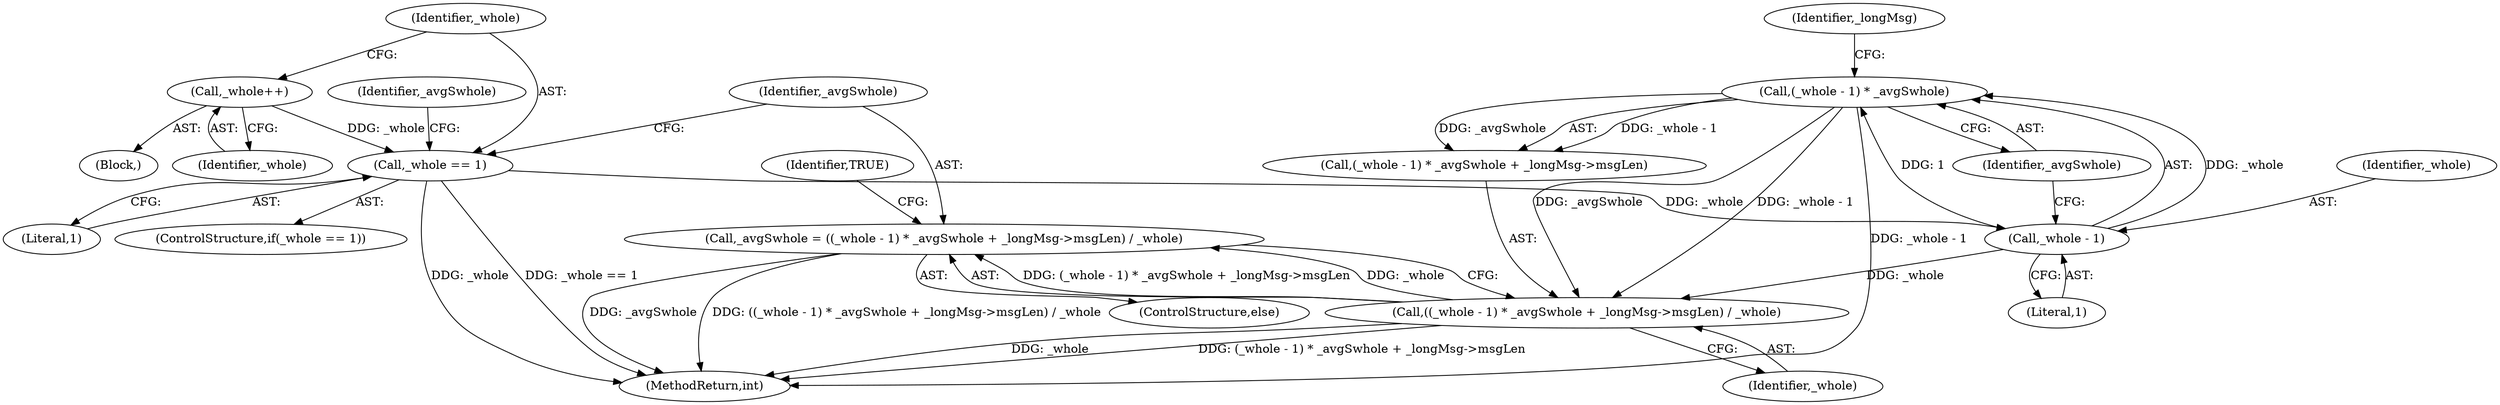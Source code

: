 digraph "0_htcondor_5e5571d1a431eb3c61977b6dd6ec90186ef79867_2@integer" {
"1000434" [label="(Call,_avgSwhole = ((_whole - 1) * _avgSwhole + _longMsg->msgLen) / _whole)"];
"1000436" [label="(Call,((_whole - 1) * _avgSwhole + _longMsg->msgLen) / _whole)"];
"1000438" [label="(Call,(_whole - 1) * _avgSwhole)"];
"1000439" [label="(Call,_whole - 1)"];
"1000425" [label="(Call,_whole == 1)"];
"1000422" [label="(Call,_whole++)"];
"1000434" [label="(Call,_avgSwhole = ((_whole - 1) * _avgSwhole + _longMsg->msgLen) / _whole)"];
"1000448" [label="(Identifier,TRUE)"];
"1000438" [label="(Call,(_whole - 1) * _avgSwhole)"];
"1000440" [label="(Identifier,_whole)"];
"1000429" [label="(Identifier,_avgSwhole)"];
"1000441" [label="(Literal,1)"];
"1000446" [label="(Identifier,_whole)"];
"1000426" [label="(Identifier,_whole)"];
"1000422" [label="(Call,_whole++)"];
"1000433" [label="(ControlStructure,else)"];
"1000427" [label="(Literal,1)"];
"1000437" [label="(Call,(_whole - 1) * _avgSwhole + _longMsg->msgLen)"];
"1000444" [label="(Identifier,_longMsg)"];
"1000423" [label="(Identifier,_whole)"];
"1000435" [label="(Identifier,_avgSwhole)"];
"1000442" [label="(Identifier,_avgSwhole)"];
"1000425" [label="(Call,_whole == 1)"];
"1000439" [label="(Call,_whole - 1)"];
"1000424" [label="(ControlStructure,if(_whole == 1))"];
"1000436" [label="(Call,((_whole - 1) * _avgSwhole + _longMsg->msgLen) / _whole)"];
"1000490" [label="(MethodReturn,int)"];
"1000415" [label="(Block,)"];
"1000434" -> "1000433"  [label="AST: "];
"1000434" -> "1000436"  [label="CFG: "];
"1000435" -> "1000434"  [label="AST: "];
"1000436" -> "1000434"  [label="AST: "];
"1000448" -> "1000434"  [label="CFG: "];
"1000434" -> "1000490"  [label="DDG: ((_whole - 1) * _avgSwhole + _longMsg->msgLen) / _whole"];
"1000434" -> "1000490"  [label="DDG: _avgSwhole"];
"1000436" -> "1000434"  [label="DDG: (_whole - 1) * _avgSwhole + _longMsg->msgLen"];
"1000436" -> "1000434"  [label="DDG: _whole"];
"1000436" -> "1000446"  [label="CFG: "];
"1000437" -> "1000436"  [label="AST: "];
"1000446" -> "1000436"  [label="AST: "];
"1000436" -> "1000490"  [label="DDG: (_whole - 1) * _avgSwhole + _longMsg->msgLen"];
"1000436" -> "1000490"  [label="DDG: _whole"];
"1000438" -> "1000436"  [label="DDG: _whole - 1"];
"1000438" -> "1000436"  [label="DDG: _avgSwhole"];
"1000439" -> "1000436"  [label="DDG: _whole"];
"1000438" -> "1000437"  [label="AST: "];
"1000438" -> "1000442"  [label="CFG: "];
"1000439" -> "1000438"  [label="AST: "];
"1000442" -> "1000438"  [label="AST: "];
"1000444" -> "1000438"  [label="CFG: "];
"1000438" -> "1000490"  [label="DDG: _whole - 1"];
"1000438" -> "1000437"  [label="DDG: _whole - 1"];
"1000438" -> "1000437"  [label="DDG: _avgSwhole"];
"1000439" -> "1000438"  [label="DDG: _whole"];
"1000439" -> "1000438"  [label="DDG: 1"];
"1000439" -> "1000441"  [label="CFG: "];
"1000440" -> "1000439"  [label="AST: "];
"1000441" -> "1000439"  [label="AST: "];
"1000442" -> "1000439"  [label="CFG: "];
"1000425" -> "1000439"  [label="DDG: _whole"];
"1000425" -> "1000424"  [label="AST: "];
"1000425" -> "1000427"  [label="CFG: "];
"1000426" -> "1000425"  [label="AST: "];
"1000427" -> "1000425"  [label="AST: "];
"1000429" -> "1000425"  [label="CFG: "];
"1000435" -> "1000425"  [label="CFG: "];
"1000425" -> "1000490"  [label="DDG: _whole"];
"1000425" -> "1000490"  [label="DDG: _whole == 1"];
"1000422" -> "1000425"  [label="DDG: _whole"];
"1000422" -> "1000415"  [label="AST: "];
"1000422" -> "1000423"  [label="CFG: "];
"1000423" -> "1000422"  [label="AST: "];
"1000426" -> "1000422"  [label="CFG: "];
}
